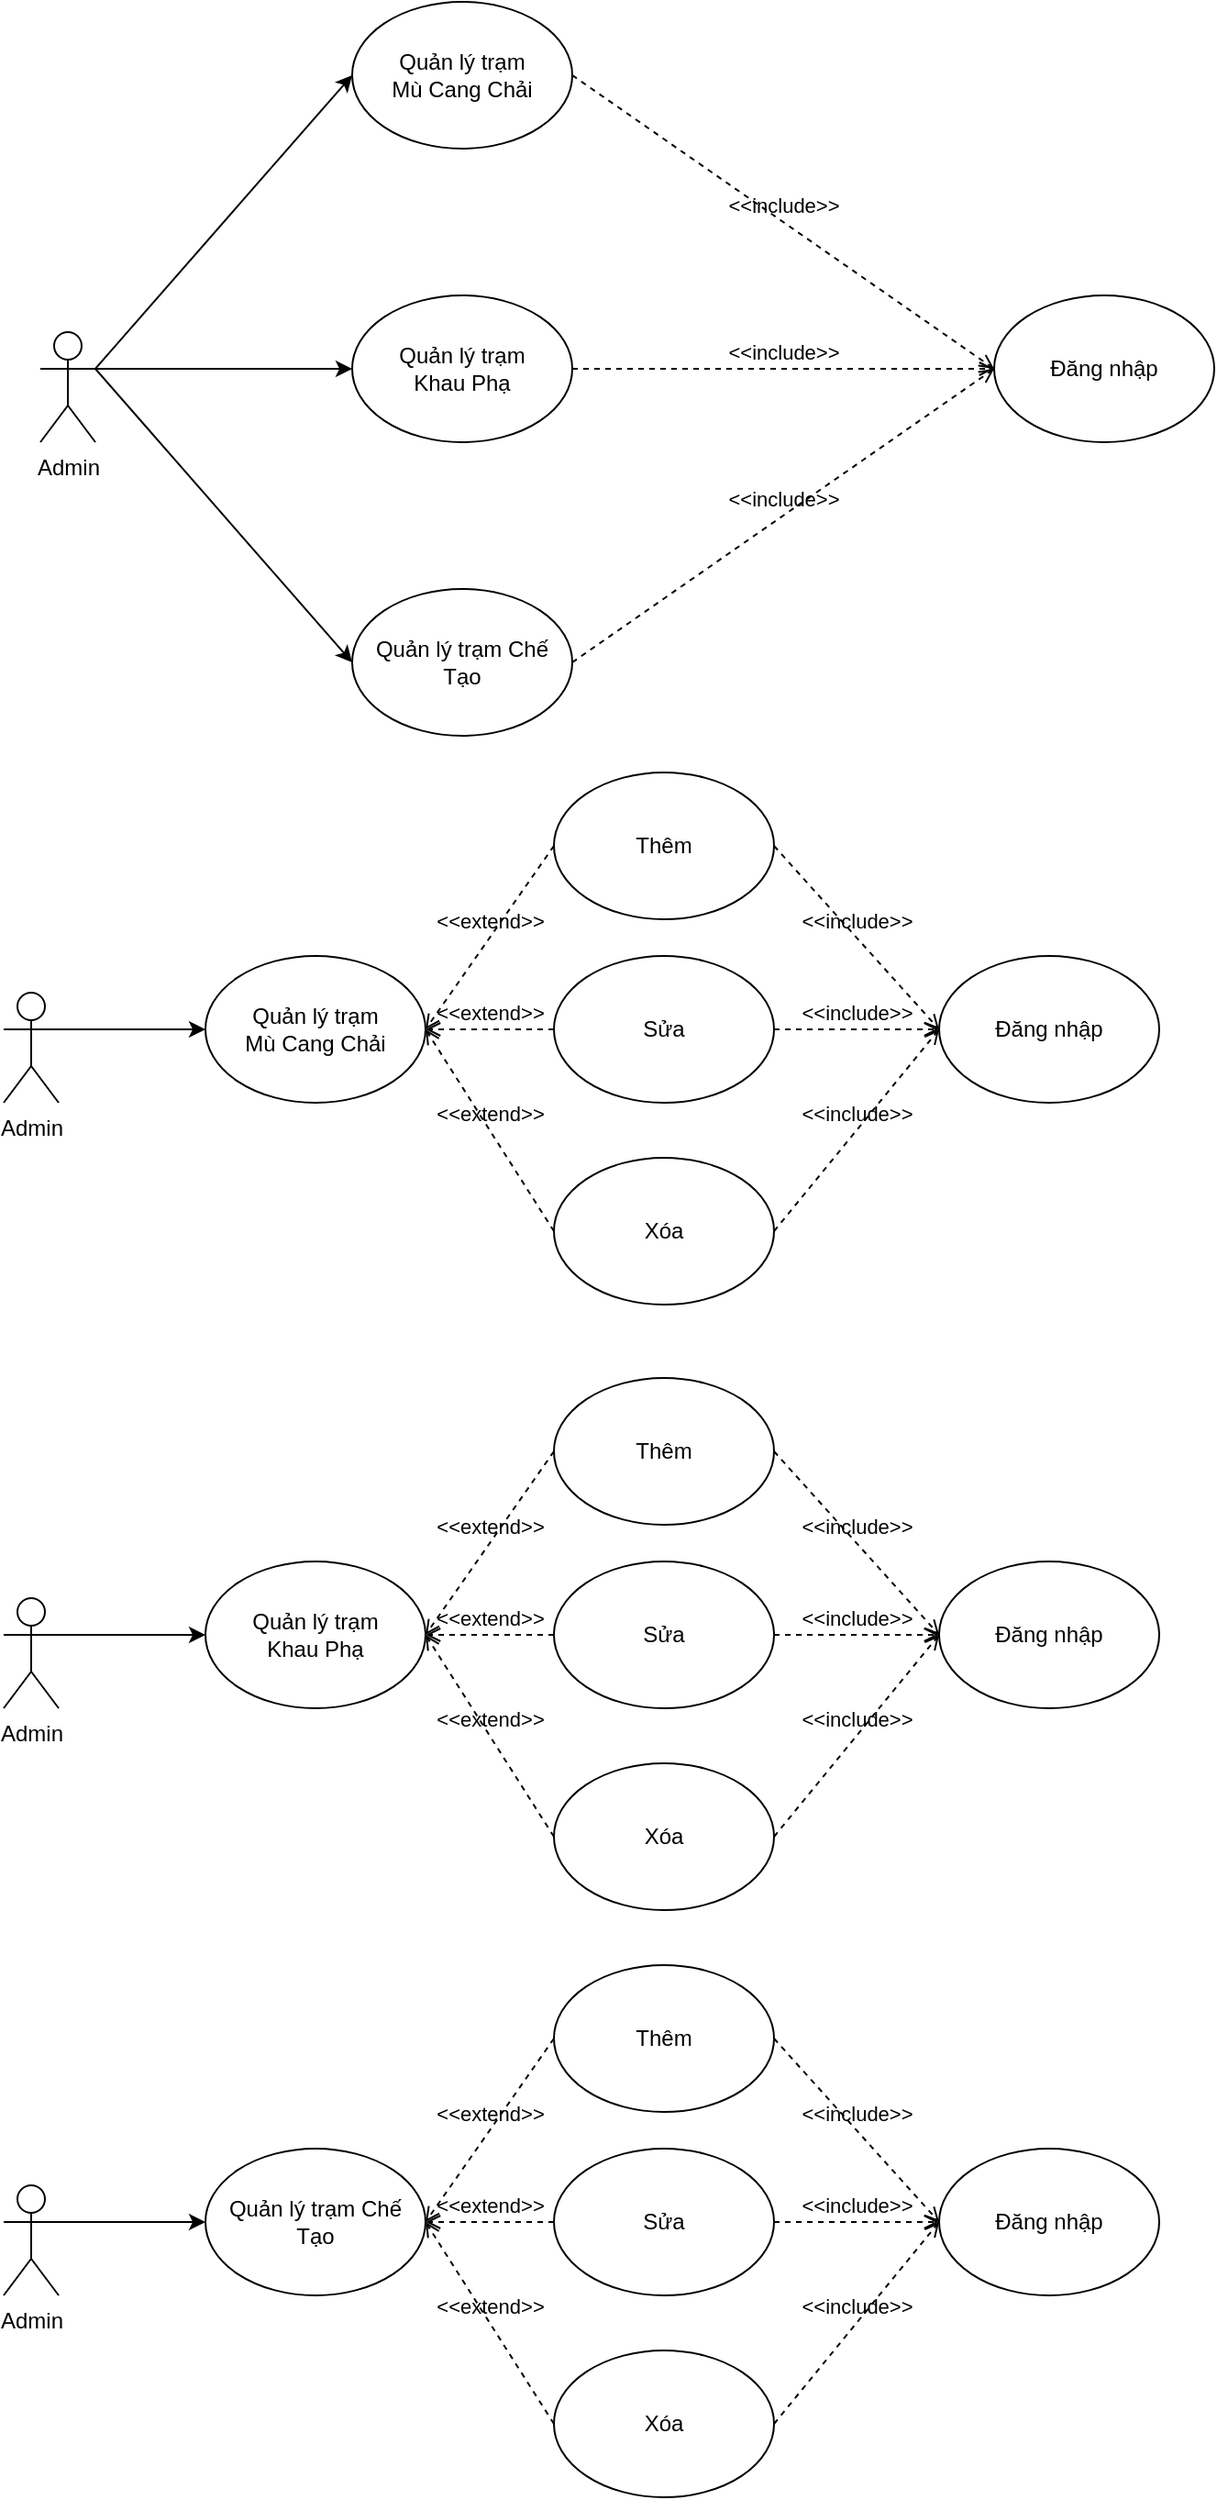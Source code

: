 <mxfile version="21.2.9" type="github">
  <diagram name="Trang-1" id="Th6KJ68GtFguBg0B3i6J">
    <mxGraphModel dx="880" dy="452" grid="1" gridSize="10" guides="1" tooltips="1" connect="1" arrows="1" fold="1" page="1" pageScale="1" pageWidth="827" pageHeight="1169" math="0" shadow="0">
      <root>
        <mxCell id="0" />
        <mxCell id="1" parent="0" />
        <mxCell id="xVmlR_FFQaEy1k-Qjlgz-2" value="Admin&lt;br&gt;" style="shape=umlActor;verticalLabelPosition=bottom;verticalAlign=top;html=1;outlineConnect=0;" vertex="1" parent="1">
          <mxGeometry x="50" y="330" width="30" height="60" as="geometry" />
        </mxCell>
        <mxCell id="xVmlR_FFQaEy1k-Qjlgz-3" value="Quản lý&amp;nbsp;trạm&lt;br/&gt;Mù Cang Chải" style="ellipse;whiteSpace=wrap;html=1;" vertex="1" parent="1">
          <mxGeometry x="220" y="150" width="120" height="80" as="geometry" />
        </mxCell>
        <mxCell id="xVmlR_FFQaEy1k-Qjlgz-4" value="Quản lý&amp;nbsp;trạm&lt;br/&gt;Khau Phạ" style="ellipse;whiteSpace=wrap;html=1;" vertex="1" parent="1">
          <mxGeometry x="220" y="310" width="120" height="80" as="geometry" />
        </mxCell>
        <mxCell id="xVmlR_FFQaEy1k-Qjlgz-5" value="Quản lý&amp;nbsp;trạm Chế&lt;br/&gt;Tạo" style="ellipse;whiteSpace=wrap;html=1;" vertex="1" parent="1">
          <mxGeometry x="220" y="470" width="120" height="80" as="geometry" />
        </mxCell>
        <mxCell id="xVmlR_FFQaEy1k-Qjlgz-9" value="Đăng nhập" style="ellipse;whiteSpace=wrap;html=1;" vertex="1" parent="1">
          <mxGeometry x="570" y="310" width="120" height="80" as="geometry" />
        </mxCell>
        <mxCell id="xVmlR_FFQaEy1k-Qjlgz-10" value="" style="endArrow=classic;html=1;rounded=0;exitX=1;exitY=0.333;exitDx=0;exitDy=0;exitPerimeter=0;entryX=0;entryY=0.5;entryDx=0;entryDy=0;" edge="1" parent="1" source="xVmlR_FFQaEy1k-Qjlgz-2" target="xVmlR_FFQaEy1k-Qjlgz-3">
          <mxGeometry width="50" height="50" relative="1" as="geometry">
            <mxPoint x="390" y="350" as="sourcePoint" />
            <mxPoint x="440" y="300" as="targetPoint" />
          </mxGeometry>
        </mxCell>
        <mxCell id="xVmlR_FFQaEy1k-Qjlgz-11" value="" style="endArrow=classic;html=1;rounded=0;exitX=1;exitY=0.333;exitDx=0;exitDy=0;exitPerimeter=0;entryX=0;entryY=0.5;entryDx=0;entryDy=0;" edge="1" parent="1" source="xVmlR_FFQaEy1k-Qjlgz-2" target="xVmlR_FFQaEy1k-Qjlgz-4">
          <mxGeometry width="50" height="50" relative="1" as="geometry">
            <mxPoint x="90" y="360" as="sourcePoint" />
            <mxPoint x="260" y="100" as="targetPoint" />
          </mxGeometry>
        </mxCell>
        <mxCell id="xVmlR_FFQaEy1k-Qjlgz-12" value="" style="endArrow=classic;html=1;rounded=0;entryX=0;entryY=0.5;entryDx=0;entryDy=0;" edge="1" parent="1" target="xVmlR_FFQaEy1k-Qjlgz-5">
          <mxGeometry width="50" height="50" relative="1" as="geometry">
            <mxPoint x="80" y="350" as="sourcePoint" />
            <mxPoint x="230" y="160" as="targetPoint" />
          </mxGeometry>
        </mxCell>
        <mxCell id="xVmlR_FFQaEy1k-Qjlgz-15" value="&amp;lt;&amp;lt;include&amp;gt;&amp;gt;" style="html=1;verticalAlign=bottom;labelBackgroundColor=none;endArrow=open;endFill=0;dashed=1;rounded=0;exitX=1;exitY=0.5;exitDx=0;exitDy=0;entryX=0;entryY=0.5;entryDx=0;entryDy=0;" edge="1" parent="1" source="xVmlR_FFQaEy1k-Qjlgz-3" target="xVmlR_FFQaEy1k-Qjlgz-9">
          <mxGeometry width="160" relative="1" as="geometry">
            <mxPoint x="330" y="270" as="sourcePoint" />
            <mxPoint x="490" y="270" as="targetPoint" />
          </mxGeometry>
        </mxCell>
        <mxCell id="xVmlR_FFQaEy1k-Qjlgz-16" value="&amp;lt;&amp;lt;include&amp;gt;&amp;gt;" style="html=1;verticalAlign=bottom;labelBackgroundColor=none;endArrow=open;endFill=0;dashed=1;rounded=0;exitX=1;exitY=0.5;exitDx=0;exitDy=0;" edge="1" parent="1" source="xVmlR_FFQaEy1k-Qjlgz-4">
          <mxGeometry width="160" relative="1" as="geometry">
            <mxPoint x="350" y="60" as="sourcePoint" />
            <mxPoint x="570" y="350" as="targetPoint" />
          </mxGeometry>
        </mxCell>
        <mxCell id="xVmlR_FFQaEy1k-Qjlgz-17" value="&amp;lt;&amp;lt;include&amp;gt;&amp;gt;" style="html=1;verticalAlign=bottom;labelBackgroundColor=none;endArrow=open;endFill=0;dashed=1;rounded=0;exitX=1;exitY=0.5;exitDx=0;exitDy=0;entryX=0;entryY=0.5;entryDx=0;entryDy=0;" edge="1" parent="1" source="xVmlR_FFQaEy1k-Qjlgz-5" target="xVmlR_FFQaEy1k-Qjlgz-9">
          <mxGeometry width="160" relative="1" as="geometry">
            <mxPoint x="360" y="70" as="sourcePoint" />
            <mxPoint x="590" y="370" as="targetPoint" />
          </mxGeometry>
        </mxCell>
        <mxCell id="xVmlR_FFQaEy1k-Qjlgz-21" value="Admin&lt;br&gt;" style="shape=umlActor;verticalLabelPosition=bottom;verticalAlign=top;html=1;outlineConnect=0;" vertex="1" parent="1">
          <mxGeometry x="30" y="690" width="30" height="60" as="geometry" />
        </mxCell>
        <mxCell id="xVmlR_FFQaEy1k-Qjlgz-23" value="Thêm" style="ellipse;whiteSpace=wrap;html=1;" vertex="1" parent="1">
          <mxGeometry x="330" y="570" width="120" height="80" as="geometry" />
        </mxCell>
        <mxCell id="xVmlR_FFQaEy1k-Qjlgz-24" value="Sửa" style="ellipse;whiteSpace=wrap;html=1;" vertex="1" parent="1">
          <mxGeometry x="330" y="670" width="120" height="80" as="geometry" />
        </mxCell>
        <mxCell id="xVmlR_FFQaEy1k-Qjlgz-25" value="Xóa" style="ellipse;whiteSpace=wrap;html=1;" vertex="1" parent="1">
          <mxGeometry x="330" y="780" width="120" height="80" as="geometry" />
        </mxCell>
        <mxCell id="xVmlR_FFQaEy1k-Qjlgz-26" value="Đăng nhập" style="ellipse;whiteSpace=wrap;html=1;" vertex="1" parent="1">
          <mxGeometry x="540" y="670" width="120" height="80" as="geometry" />
        </mxCell>
        <mxCell id="xVmlR_FFQaEy1k-Qjlgz-27" value="&amp;lt;&amp;lt;include&amp;gt;&amp;gt;" style="html=1;verticalAlign=bottom;labelBackgroundColor=none;endArrow=open;endFill=0;dashed=1;rounded=0;exitX=1;exitY=0.5;exitDx=0;exitDy=0;entryX=0;entryY=0.5;entryDx=0;entryDy=0;" edge="1" parent="1" source="xVmlR_FFQaEy1k-Qjlgz-23" target="xVmlR_FFQaEy1k-Qjlgz-26">
          <mxGeometry width="160" relative="1" as="geometry">
            <mxPoint x="330" y="670" as="sourcePoint" />
            <mxPoint x="490" y="670" as="targetPoint" />
          </mxGeometry>
        </mxCell>
        <mxCell id="xVmlR_FFQaEy1k-Qjlgz-28" value="&amp;lt;&amp;lt;include&amp;gt;&amp;gt;" style="html=1;verticalAlign=bottom;labelBackgroundColor=none;endArrow=open;endFill=0;dashed=1;rounded=0;exitX=1;exitY=0.5;exitDx=0;exitDy=0;" edge="1" parent="1" source="xVmlR_FFQaEy1k-Qjlgz-24">
          <mxGeometry width="160" relative="1" as="geometry">
            <mxPoint x="460" y="620" as="sourcePoint" />
            <mxPoint x="540" y="710" as="targetPoint" />
          </mxGeometry>
        </mxCell>
        <mxCell id="xVmlR_FFQaEy1k-Qjlgz-29" value="&amp;lt;&amp;lt;include&amp;gt;&amp;gt;" style="html=1;verticalAlign=bottom;labelBackgroundColor=none;endArrow=open;endFill=0;dashed=1;rounded=0;exitX=1;exitY=0.5;exitDx=0;exitDy=0;" edge="1" parent="1" source="xVmlR_FFQaEy1k-Qjlgz-25">
          <mxGeometry width="160" relative="1" as="geometry">
            <mxPoint x="470" y="630" as="sourcePoint" />
            <mxPoint x="540" y="710" as="targetPoint" />
          </mxGeometry>
        </mxCell>
        <mxCell id="xVmlR_FFQaEy1k-Qjlgz-30" value="&amp;lt;&amp;lt;extend&amp;gt;&amp;gt;" style="html=1;verticalAlign=bottom;labelBackgroundColor=none;endArrow=open;endFill=0;dashed=1;rounded=0;entryX=1;entryY=0.5;entryDx=0;entryDy=0;exitX=0;exitY=0.5;exitDx=0;exitDy=0;" edge="1" parent="1" source="xVmlR_FFQaEy1k-Qjlgz-23">
          <mxGeometry width="160" relative="1" as="geometry">
            <mxPoint x="330" y="670" as="sourcePoint" />
            <mxPoint x="260" y="710" as="targetPoint" />
          </mxGeometry>
        </mxCell>
        <mxCell id="xVmlR_FFQaEy1k-Qjlgz-31" value="&amp;lt;&amp;lt;extend&amp;gt;&amp;gt;" style="html=1;verticalAlign=bottom;labelBackgroundColor=none;endArrow=open;endFill=0;dashed=1;rounded=0;exitX=0;exitY=0.5;exitDx=0;exitDy=0;" edge="1" parent="1" source="xVmlR_FFQaEy1k-Qjlgz-24">
          <mxGeometry width="160" relative="1" as="geometry">
            <mxPoint x="340" y="620" as="sourcePoint" />
            <mxPoint x="260" y="710" as="targetPoint" />
          </mxGeometry>
        </mxCell>
        <mxCell id="xVmlR_FFQaEy1k-Qjlgz-32" value="&amp;lt;&amp;lt;extend&amp;gt;&amp;gt;" style="html=1;verticalAlign=bottom;labelBackgroundColor=none;endArrow=open;endFill=0;dashed=1;rounded=0;entryX=1;entryY=0.5;entryDx=0;entryDy=0;exitX=0;exitY=0.5;exitDx=0;exitDy=0;" edge="1" parent="1" source="xVmlR_FFQaEy1k-Qjlgz-25">
          <mxGeometry width="160" relative="1" as="geometry">
            <mxPoint x="350" y="630" as="sourcePoint" />
            <mxPoint x="260" y="710" as="targetPoint" />
          </mxGeometry>
        </mxCell>
        <mxCell id="xVmlR_FFQaEy1k-Qjlgz-33" value="" style="endArrow=classic;html=1;rounded=0;exitX=1;exitY=0.333;exitDx=0;exitDy=0;exitPerimeter=0;entryX=0;entryY=0.5;entryDx=0;entryDy=0;" edge="1" parent="1" source="xVmlR_FFQaEy1k-Qjlgz-21">
          <mxGeometry width="50" height="50" relative="1" as="geometry">
            <mxPoint x="390" y="690" as="sourcePoint" />
            <mxPoint x="140" y="710" as="targetPoint" />
          </mxGeometry>
        </mxCell>
        <mxCell id="xVmlR_FFQaEy1k-Qjlgz-34" value="Quản lý&amp;nbsp;trạm&lt;br/&gt;Mù Cang Chải" style="ellipse;whiteSpace=wrap;html=1;" vertex="1" parent="1">
          <mxGeometry x="140" y="670" width="120" height="80" as="geometry" />
        </mxCell>
        <mxCell id="xVmlR_FFQaEy1k-Qjlgz-35" value="Admin&lt;br&gt;" style="shape=umlActor;verticalLabelPosition=bottom;verticalAlign=top;html=1;outlineConnect=0;" vertex="1" parent="1">
          <mxGeometry x="30" y="1020" width="30" height="60" as="geometry" />
        </mxCell>
        <mxCell id="xVmlR_FFQaEy1k-Qjlgz-36" value="Thêm" style="ellipse;whiteSpace=wrap;html=1;" vertex="1" parent="1">
          <mxGeometry x="330" y="900" width="120" height="80" as="geometry" />
        </mxCell>
        <mxCell id="xVmlR_FFQaEy1k-Qjlgz-37" value="Sửa" style="ellipse;whiteSpace=wrap;html=1;" vertex="1" parent="1">
          <mxGeometry x="330" y="1000" width="120" height="80" as="geometry" />
        </mxCell>
        <mxCell id="xVmlR_FFQaEy1k-Qjlgz-38" value="Xóa" style="ellipse;whiteSpace=wrap;html=1;" vertex="1" parent="1">
          <mxGeometry x="330" y="1110" width="120" height="80" as="geometry" />
        </mxCell>
        <mxCell id="xVmlR_FFQaEy1k-Qjlgz-39" value="Đăng nhập" style="ellipse;whiteSpace=wrap;html=1;" vertex="1" parent="1">
          <mxGeometry x="540" y="1000" width="120" height="80" as="geometry" />
        </mxCell>
        <mxCell id="xVmlR_FFQaEy1k-Qjlgz-40" value="&amp;lt;&amp;lt;include&amp;gt;&amp;gt;" style="html=1;verticalAlign=bottom;labelBackgroundColor=none;endArrow=open;endFill=0;dashed=1;rounded=0;exitX=1;exitY=0.5;exitDx=0;exitDy=0;entryX=0;entryY=0.5;entryDx=0;entryDy=0;" edge="1" parent="1" source="xVmlR_FFQaEy1k-Qjlgz-36" target="xVmlR_FFQaEy1k-Qjlgz-39">
          <mxGeometry width="160" relative="1" as="geometry">
            <mxPoint x="330" y="1000" as="sourcePoint" />
            <mxPoint x="490" y="1000" as="targetPoint" />
          </mxGeometry>
        </mxCell>
        <mxCell id="xVmlR_FFQaEy1k-Qjlgz-41" value="&amp;lt;&amp;lt;include&amp;gt;&amp;gt;" style="html=1;verticalAlign=bottom;labelBackgroundColor=none;endArrow=open;endFill=0;dashed=1;rounded=0;exitX=1;exitY=0.5;exitDx=0;exitDy=0;" edge="1" parent="1" source="xVmlR_FFQaEy1k-Qjlgz-37">
          <mxGeometry width="160" relative="1" as="geometry">
            <mxPoint x="460" y="950" as="sourcePoint" />
            <mxPoint x="540" y="1040" as="targetPoint" />
          </mxGeometry>
        </mxCell>
        <mxCell id="xVmlR_FFQaEy1k-Qjlgz-42" value="&amp;lt;&amp;lt;include&amp;gt;&amp;gt;" style="html=1;verticalAlign=bottom;labelBackgroundColor=none;endArrow=open;endFill=0;dashed=1;rounded=0;exitX=1;exitY=0.5;exitDx=0;exitDy=0;" edge="1" parent="1" source="xVmlR_FFQaEy1k-Qjlgz-38">
          <mxGeometry width="160" relative="1" as="geometry">
            <mxPoint x="470" y="960" as="sourcePoint" />
            <mxPoint x="540" y="1040" as="targetPoint" />
          </mxGeometry>
        </mxCell>
        <mxCell id="xVmlR_FFQaEy1k-Qjlgz-43" value="&amp;lt;&amp;lt;extend&amp;gt;&amp;gt;" style="html=1;verticalAlign=bottom;labelBackgroundColor=none;endArrow=open;endFill=0;dashed=1;rounded=0;entryX=1;entryY=0.5;entryDx=0;entryDy=0;exitX=0;exitY=0.5;exitDx=0;exitDy=0;" edge="1" parent="1" source="xVmlR_FFQaEy1k-Qjlgz-36">
          <mxGeometry width="160" relative="1" as="geometry">
            <mxPoint x="330" y="1000" as="sourcePoint" />
            <mxPoint x="260" y="1040" as="targetPoint" />
          </mxGeometry>
        </mxCell>
        <mxCell id="xVmlR_FFQaEy1k-Qjlgz-44" value="&amp;lt;&amp;lt;extend&amp;gt;&amp;gt;" style="html=1;verticalAlign=bottom;labelBackgroundColor=none;endArrow=open;endFill=0;dashed=1;rounded=0;exitX=0;exitY=0.5;exitDx=0;exitDy=0;" edge="1" parent="1" source="xVmlR_FFQaEy1k-Qjlgz-37">
          <mxGeometry width="160" relative="1" as="geometry">
            <mxPoint x="340" y="950" as="sourcePoint" />
            <mxPoint x="260" y="1040" as="targetPoint" />
          </mxGeometry>
        </mxCell>
        <mxCell id="xVmlR_FFQaEy1k-Qjlgz-45" value="&amp;lt;&amp;lt;extend&amp;gt;&amp;gt;" style="html=1;verticalAlign=bottom;labelBackgroundColor=none;endArrow=open;endFill=0;dashed=1;rounded=0;entryX=1;entryY=0.5;entryDx=0;entryDy=0;exitX=0;exitY=0.5;exitDx=0;exitDy=0;" edge="1" parent="1" source="xVmlR_FFQaEy1k-Qjlgz-38">
          <mxGeometry width="160" relative="1" as="geometry">
            <mxPoint x="350" y="960" as="sourcePoint" />
            <mxPoint x="260" y="1040" as="targetPoint" />
          </mxGeometry>
        </mxCell>
        <mxCell id="xVmlR_FFQaEy1k-Qjlgz-46" value="" style="endArrow=classic;html=1;rounded=0;exitX=1;exitY=0.333;exitDx=0;exitDy=0;exitPerimeter=0;entryX=0;entryY=0.5;entryDx=0;entryDy=0;" edge="1" parent="1" source="xVmlR_FFQaEy1k-Qjlgz-35">
          <mxGeometry width="50" height="50" relative="1" as="geometry">
            <mxPoint x="390" y="1020" as="sourcePoint" />
            <mxPoint x="140" y="1040" as="targetPoint" />
          </mxGeometry>
        </mxCell>
        <mxCell id="xVmlR_FFQaEy1k-Qjlgz-48" value="Quản lý&amp;nbsp;trạm&lt;br/&gt;Khau Phạ" style="ellipse;whiteSpace=wrap;html=1;" vertex="1" parent="1">
          <mxGeometry x="140" y="1000" width="120" height="80" as="geometry" />
        </mxCell>
        <mxCell id="xVmlR_FFQaEy1k-Qjlgz-49" value="Admin&lt;br&gt;" style="shape=umlActor;verticalLabelPosition=bottom;verticalAlign=top;html=1;outlineConnect=0;" vertex="1" parent="1">
          <mxGeometry x="30" y="1340" width="30" height="60" as="geometry" />
        </mxCell>
        <mxCell id="xVmlR_FFQaEy1k-Qjlgz-50" value="Thêm" style="ellipse;whiteSpace=wrap;html=1;" vertex="1" parent="1">
          <mxGeometry x="330" y="1220" width="120" height="80" as="geometry" />
        </mxCell>
        <mxCell id="xVmlR_FFQaEy1k-Qjlgz-51" value="Sửa" style="ellipse;whiteSpace=wrap;html=1;" vertex="1" parent="1">
          <mxGeometry x="330" y="1320" width="120" height="80" as="geometry" />
        </mxCell>
        <mxCell id="xVmlR_FFQaEy1k-Qjlgz-52" value="Xóa" style="ellipse;whiteSpace=wrap;html=1;" vertex="1" parent="1">
          <mxGeometry x="330" y="1430" width="120" height="80" as="geometry" />
        </mxCell>
        <mxCell id="xVmlR_FFQaEy1k-Qjlgz-53" value="Đăng nhập" style="ellipse;whiteSpace=wrap;html=1;" vertex="1" parent="1">
          <mxGeometry x="540" y="1320" width="120" height="80" as="geometry" />
        </mxCell>
        <mxCell id="xVmlR_FFQaEy1k-Qjlgz-54" value="&amp;lt;&amp;lt;include&amp;gt;&amp;gt;" style="html=1;verticalAlign=bottom;labelBackgroundColor=none;endArrow=open;endFill=0;dashed=1;rounded=0;exitX=1;exitY=0.5;exitDx=0;exitDy=0;entryX=0;entryY=0.5;entryDx=0;entryDy=0;" edge="1" parent="1" source="xVmlR_FFQaEy1k-Qjlgz-50" target="xVmlR_FFQaEy1k-Qjlgz-53">
          <mxGeometry width="160" relative="1" as="geometry">
            <mxPoint x="330" y="1320" as="sourcePoint" />
            <mxPoint x="490" y="1320" as="targetPoint" />
          </mxGeometry>
        </mxCell>
        <mxCell id="xVmlR_FFQaEy1k-Qjlgz-55" value="&amp;lt;&amp;lt;include&amp;gt;&amp;gt;" style="html=1;verticalAlign=bottom;labelBackgroundColor=none;endArrow=open;endFill=0;dashed=1;rounded=0;exitX=1;exitY=0.5;exitDx=0;exitDy=0;" edge="1" parent="1" source="xVmlR_FFQaEy1k-Qjlgz-51">
          <mxGeometry width="160" relative="1" as="geometry">
            <mxPoint x="460" y="1270" as="sourcePoint" />
            <mxPoint x="540" y="1360" as="targetPoint" />
          </mxGeometry>
        </mxCell>
        <mxCell id="xVmlR_FFQaEy1k-Qjlgz-56" value="&amp;lt;&amp;lt;include&amp;gt;&amp;gt;" style="html=1;verticalAlign=bottom;labelBackgroundColor=none;endArrow=open;endFill=0;dashed=1;rounded=0;exitX=1;exitY=0.5;exitDx=0;exitDy=0;" edge="1" parent="1" source="xVmlR_FFQaEy1k-Qjlgz-52">
          <mxGeometry width="160" relative="1" as="geometry">
            <mxPoint x="470" y="1280" as="sourcePoint" />
            <mxPoint x="540" y="1360" as="targetPoint" />
          </mxGeometry>
        </mxCell>
        <mxCell id="xVmlR_FFQaEy1k-Qjlgz-57" value="&amp;lt;&amp;lt;extend&amp;gt;&amp;gt;" style="html=1;verticalAlign=bottom;labelBackgroundColor=none;endArrow=open;endFill=0;dashed=1;rounded=0;entryX=1;entryY=0.5;entryDx=0;entryDy=0;exitX=0;exitY=0.5;exitDx=0;exitDy=0;" edge="1" parent="1" source="xVmlR_FFQaEy1k-Qjlgz-50">
          <mxGeometry width="160" relative="1" as="geometry">
            <mxPoint x="330" y="1320" as="sourcePoint" />
            <mxPoint x="260" y="1360" as="targetPoint" />
          </mxGeometry>
        </mxCell>
        <mxCell id="xVmlR_FFQaEy1k-Qjlgz-58" value="&amp;lt;&amp;lt;extend&amp;gt;&amp;gt;" style="html=1;verticalAlign=bottom;labelBackgroundColor=none;endArrow=open;endFill=0;dashed=1;rounded=0;exitX=0;exitY=0.5;exitDx=0;exitDy=0;" edge="1" parent="1" source="xVmlR_FFQaEy1k-Qjlgz-51">
          <mxGeometry width="160" relative="1" as="geometry">
            <mxPoint x="340" y="1270" as="sourcePoint" />
            <mxPoint x="260" y="1360" as="targetPoint" />
          </mxGeometry>
        </mxCell>
        <mxCell id="xVmlR_FFQaEy1k-Qjlgz-59" value="&amp;lt;&amp;lt;extend&amp;gt;&amp;gt;" style="html=1;verticalAlign=bottom;labelBackgroundColor=none;endArrow=open;endFill=0;dashed=1;rounded=0;entryX=1;entryY=0.5;entryDx=0;entryDy=0;exitX=0;exitY=0.5;exitDx=0;exitDy=0;" edge="1" parent="1" source="xVmlR_FFQaEy1k-Qjlgz-52">
          <mxGeometry width="160" relative="1" as="geometry">
            <mxPoint x="350" y="1280" as="sourcePoint" />
            <mxPoint x="260" y="1360" as="targetPoint" />
          </mxGeometry>
        </mxCell>
        <mxCell id="xVmlR_FFQaEy1k-Qjlgz-60" value="" style="endArrow=classic;html=1;rounded=0;exitX=1;exitY=0.333;exitDx=0;exitDy=0;exitPerimeter=0;entryX=0;entryY=0.5;entryDx=0;entryDy=0;" edge="1" parent="1" source="xVmlR_FFQaEy1k-Qjlgz-49">
          <mxGeometry width="50" height="50" relative="1" as="geometry">
            <mxPoint x="390" y="1340" as="sourcePoint" />
            <mxPoint x="140" y="1360" as="targetPoint" />
          </mxGeometry>
        </mxCell>
        <mxCell id="xVmlR_FFQaEy1k-Qjlgz-62" value="Quản lý&amp;nbsp;trạm Chế&lt;br/&gt;Tạo" style="ellipse;whiteSpace=wrap;html=1;" vertex="1" parent="1">
          <mxGeometry x="140" y="1320" width="120" height="80" as="geometry" />
        </mxCell>
      </root>
    </mxGraphModel>
  </diagram>
</mxfile>
